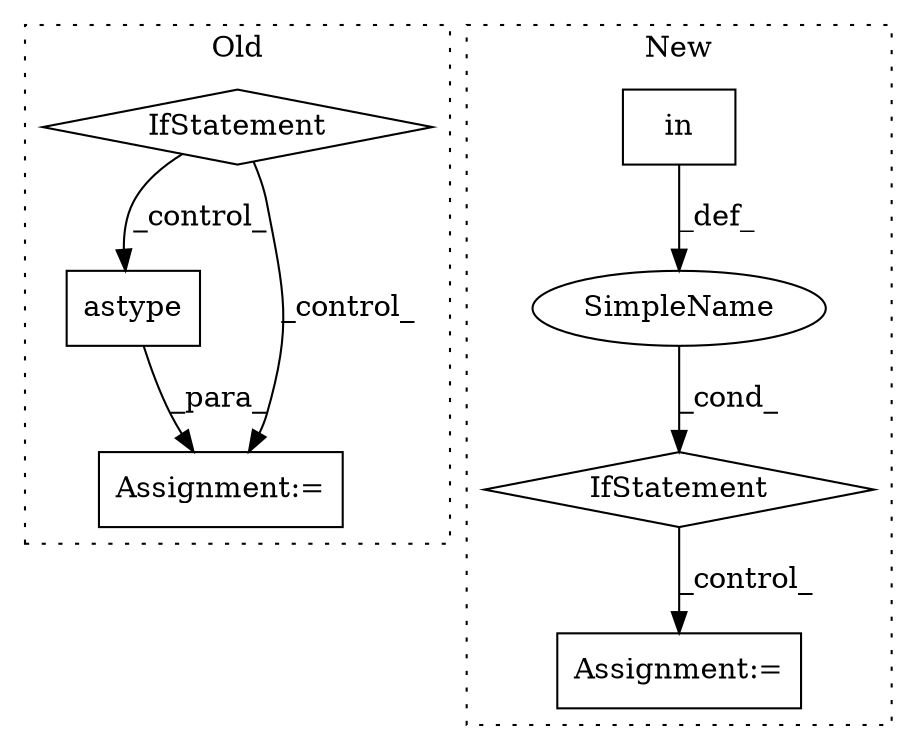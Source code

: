 digraph G {
subgraph cluster0 {
1 [label="astype" a="32" s="5779,5795" l="7,1" shape="box"];
6 [label="IfStatement" a="25" s="5717,5734" l="4,2" shape="diamond"];
7 [label="Assignment:=" a="7" s="5748" l="1" shape="box"];
label = "Old";
style="dotted";
}
subgraph cluster1 {
2 [label="in" a="105" s="9311" l="26" shape="box"];
3 [label="IfStatement" a="25" s="9301,9337" l="10,2" shape="diamond"];
4 [label="Assignment:=" a="7" s="9360" l="1" shape="box"];
5 [label="SimpleName" a="42" s="" l="" shape="ellipse"];
label = "New";
style="dotted";
}
1 -> 7 [label="_para_"];
2 -> 5 [label="_def_"];
3 -> 4 [label="_control_"];
5 -> 3 [label="_cond_"];
6 -> 1 [label="_control_"];
6 -> 7 [label="_control_"];
}